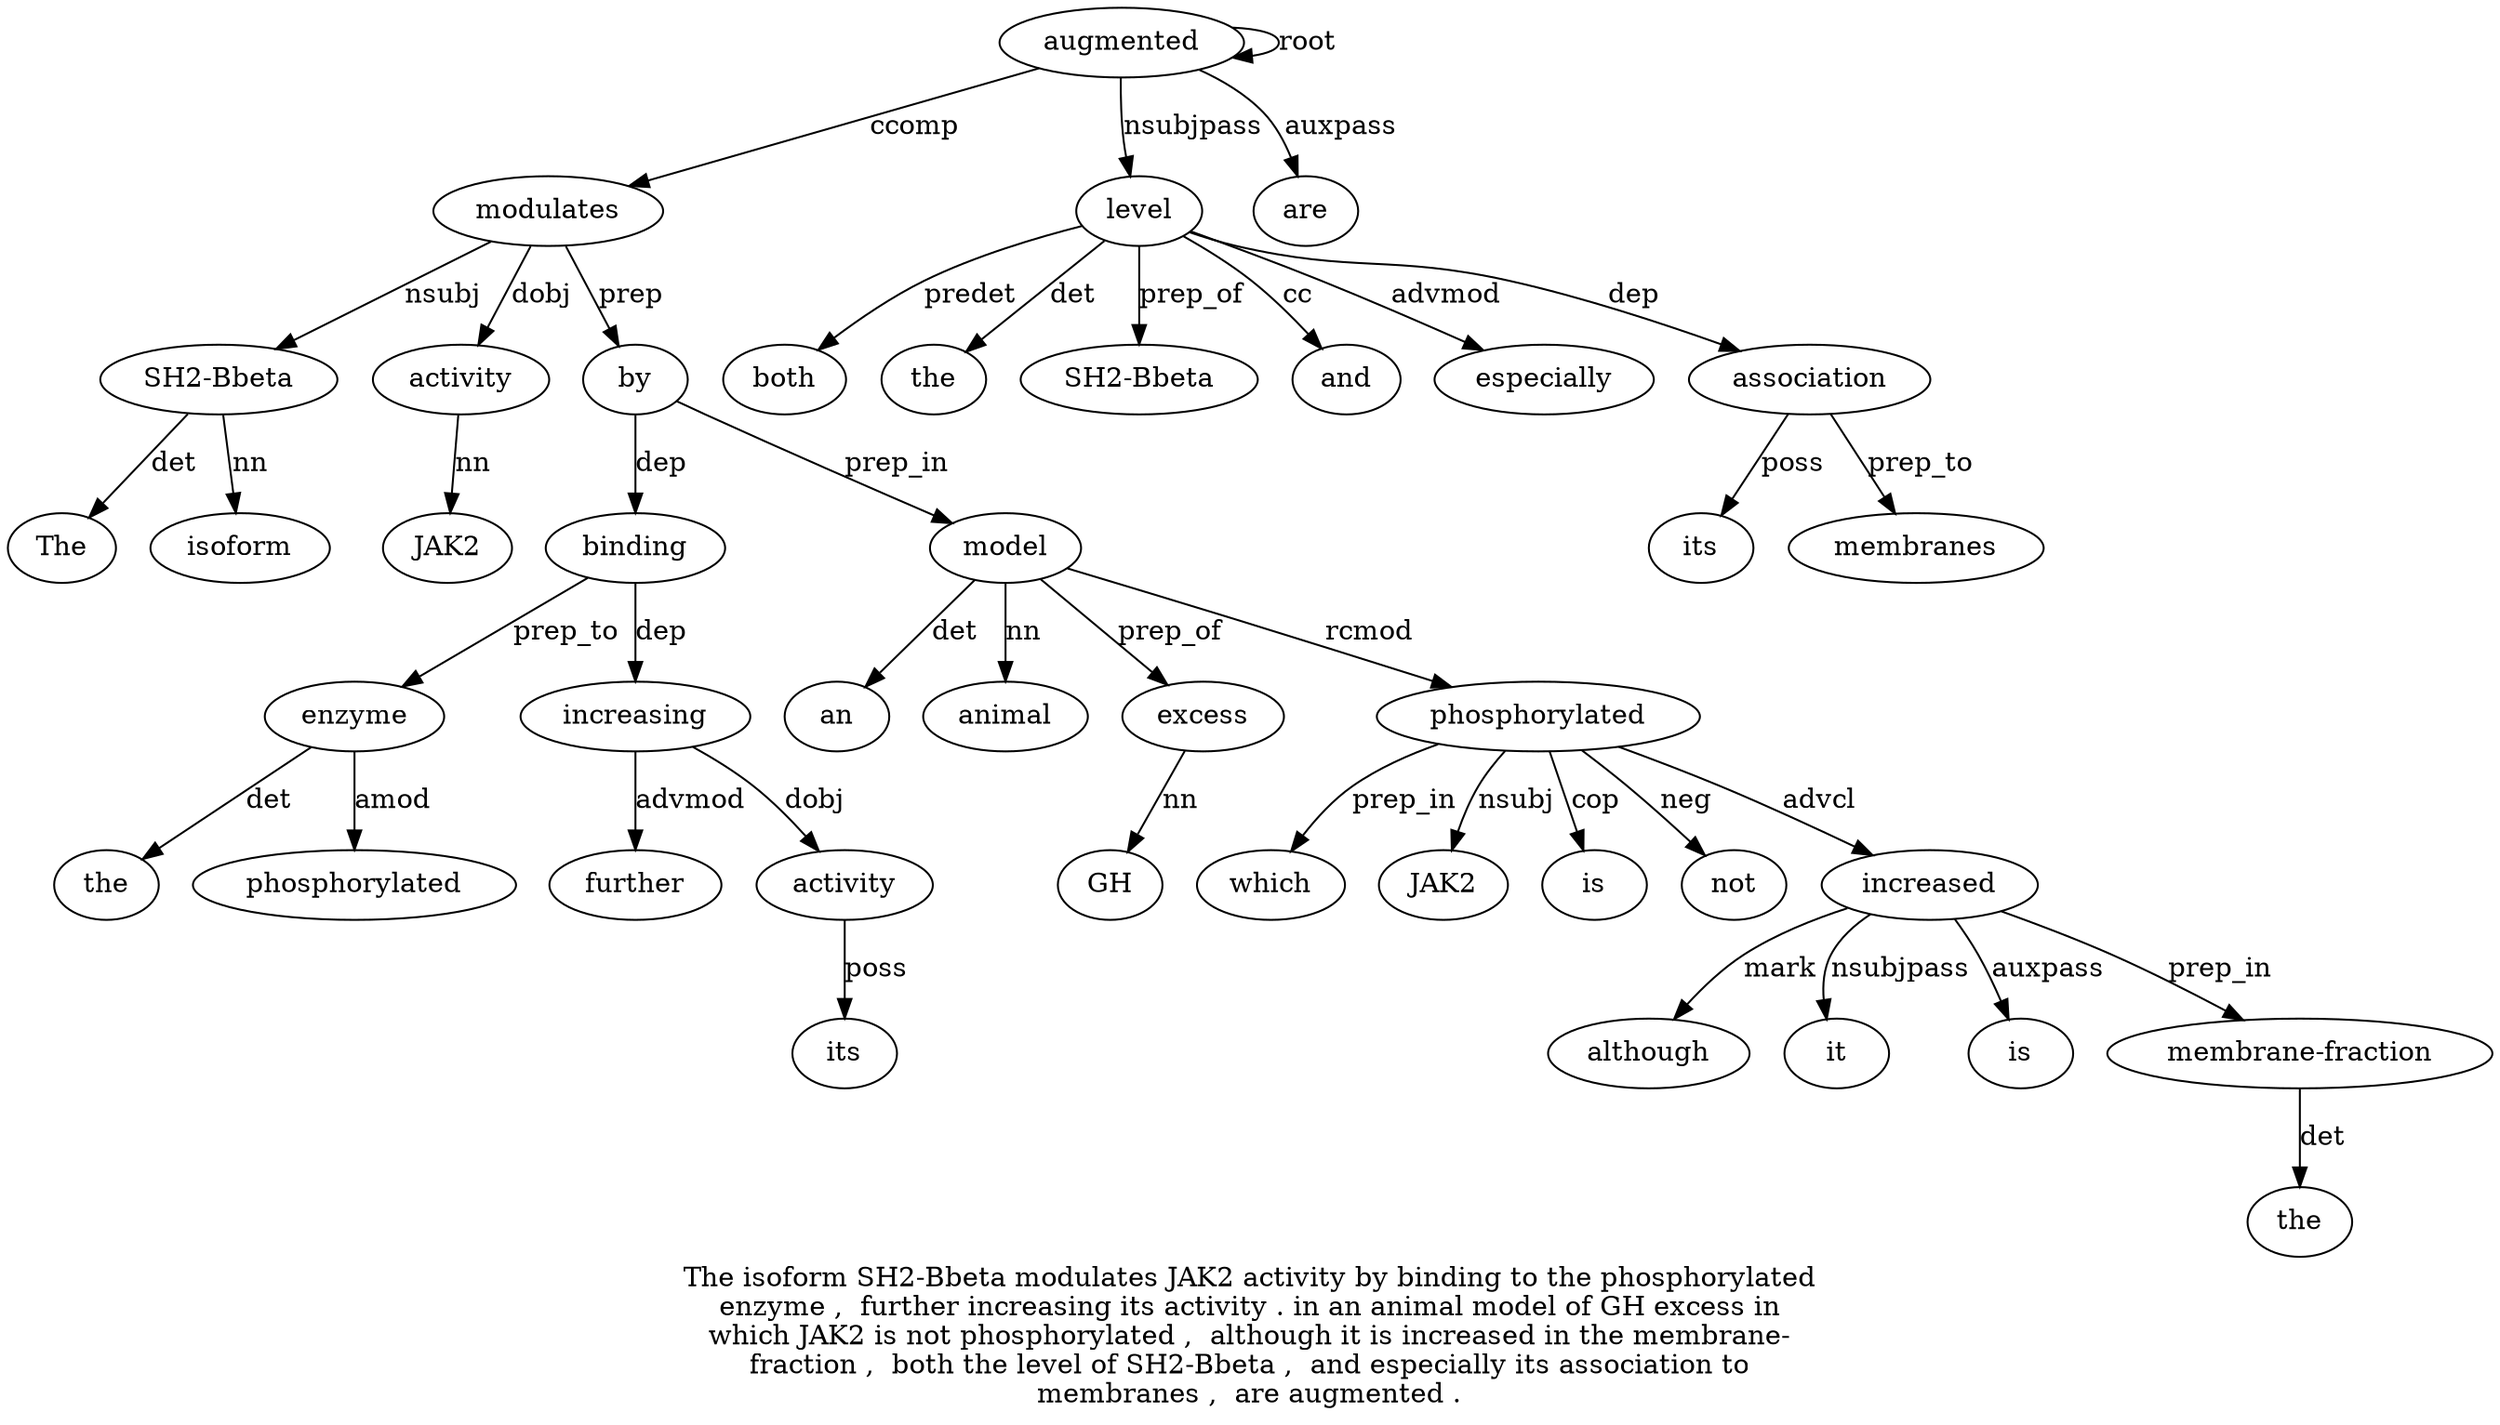 digraph "The isoform SH2-Bbeta modulates JAK2 activity by binding to the phosphorylated enzyme ,  further increasing its activity . in an animal model of GH excess in which JAK2 is not phosphorylated ,  although it is increased in the membrane-fraction ,  both the level of SH2-Bbeta ,  and especially its association to membranes ,  are augmented ." {
label="The isoform SH2-Bbeta modulates JAK2 activity by binding to the phosphorylated
enzyme ,  further increasing its activity . in an animal model of GH excess in
which JAK2 is not phosphorylated ,  although it is increased in the membrane-
fraction ,  both the level of SH2-Bbeta ,  and especially its association to
membranes ,  are augmented .";
"SH2-Bbeta3" [style=filled, fillcolor=white, label="SH2-Bbeta"];
The1 [style=filled, fillcolor=white, label=The];
"SH2-Bbeta3" -> The1  [label=det];
isoform2 [style=filled, fillcolor=white, label=isoform];
"SH2-Bbeta3" -> isoform2  [label=nn];
modulates4 [style=filled, fillcolor=white, label=modulates];
modulates4 -> "SH2-Bbeta3"  [label=nsubj];
augmented55 [style=filled, fillcolor=white, label=augmented];
augmented55 -> modulates4  [label=ccomp];
activity6 [style=filled, fillcolor=white, label=activity];
JAK25 [style=filled, fillcolor=white, label=JAK2];
activity6 -> JAK25  [label=nn];
modulates4 -> activity6  [label=dobj];
by7 [style=filled, fillcolor=white, label=by];
modulates4 -> by7  [label=prep];
binding8 [style=filled, fillcolor=white, label=binding];
by7 -> binding8  [label=dep];
enzyme12 [style=filled, fillcolor=white, label=enzyme];
the10 [style=filled, fillcolor=white, label=the];
enzyme12 -> the10  [label=det];
phosphorylated11 [style=filled, fillcolor=white, label=phosphorylated];
enzyme12 -> phosphorylated11  [label=amod];
binding8 -> enzyme12  [label=prep_to];
increasing15 [style=filled, fillcolor=white, label=increasing];
further14 [style=filled, fillcolor=white, label=further];
increasing15 -> further14  [label=advmod];
binding8 -> increasing15  [label=dep];
activity17 [style=filled, fillcolor=white, label=activity];
its16 [style=filled, fillcolor=white, label=its];
activity17 -> its16  [label=poss];
increasing15 -> activity17  [label=dobj];
model22 [style=filled, fillcolor=white, label=model];
an20 [style=filled, fillcolor=white, label=an];
model22 -> an20  [label=det];
animal21 [style=filled, fillcolor=white, label=animal];
model22 -> animal21  [label=nn];
by7 -> model22  [label=prep_in];
excess25 [style=filled, fillcolor=white, label=excess];
GH24 [style=filled, fillcolor=white, label=GH];
excess25 -> GH24  [label=nn];
model22 -> excess25  [label=prep_of];
phosphorylated31 [style=filled, fillcolor=white, label=phosphorylated];
which27 [style=filled, fillcolor=white, label=which];
phosphorylated31 -> which27  [label=prep_in];
JAK228 [style=filled, fillcolor=white, label=JAK2];
phosphorylated31 -> JAK228  [label=nsubj];
is29 [style=filled, fillcolor=white, label=is];
phosphorylated31 -> is29  [label=cop];
not30 [style=filled, fillcolor=white, label=not];
phosphorylated31 -> not30  [label=neg];
model22 -> phosphorylated31  [label=rcmod];
increased36 [style=filled, fillcolor=white, label=increased];
although33 [style=filled, fillcolor=white, label=although];
increased36 -> although33  [label=mark];
it34 [style=filled, fillcolor=white, label=it];
increased36 -> it34  [label=nsubjpass];
is35 [style=filled, fillcolor=white, label=is];
increased36 -> is35  [label=auxpass];
phosphorylated31 -> increased36  [label=advcl];
"membrane-fraction39" [style=filled, fillcolor=white, label="membrane-fraction"];
the38 [style=filled, fillcolor=white, label=the];
"membrane-fraction39" -> the38  [label=det];
increased36 -> "membrane-fraction39"  [label=prep_in];
level43 [style=filled, fillcolor=white, label=level];
both41 [style=filled, fillcolor=white, label=both];
level43 -> both41  [label=predet];
the42 [style=filled, fillcolor=white, label=the];
level43 -> the42  [label=det];
augmented55 -> level43  [label=nsubjpass];
"SH2-Bbeta45" [style=filled, fillcolor=white, label="SH2-Bbeta"];
level43 -> "SH2-Bbeta45"  [label=prep_of];
and47 [style=filled, fillcolor=white, label=and];
level43 -> and47  [label=cc];
especially48 [style=filled, fillcolor=white, label=especially];
level43 -> especially48  [label=advmod];
association50 [style=filled, fillcolor=white, label=association];
its49 [style=filled, fillcolor=white, label=its];
association50 -> its49  [label=poss];
level43 -> association50  [label=dep];
membranes52 [style=filled, fillcolor=white, label=membranes];
association50 -> membranes52  [label=prep_to];
are54 [style=filled, fillcolor=white, label=are];
augmented55 -> are54  [label=auxpass];
augmented55 -> augmented55  [label=root];
}
